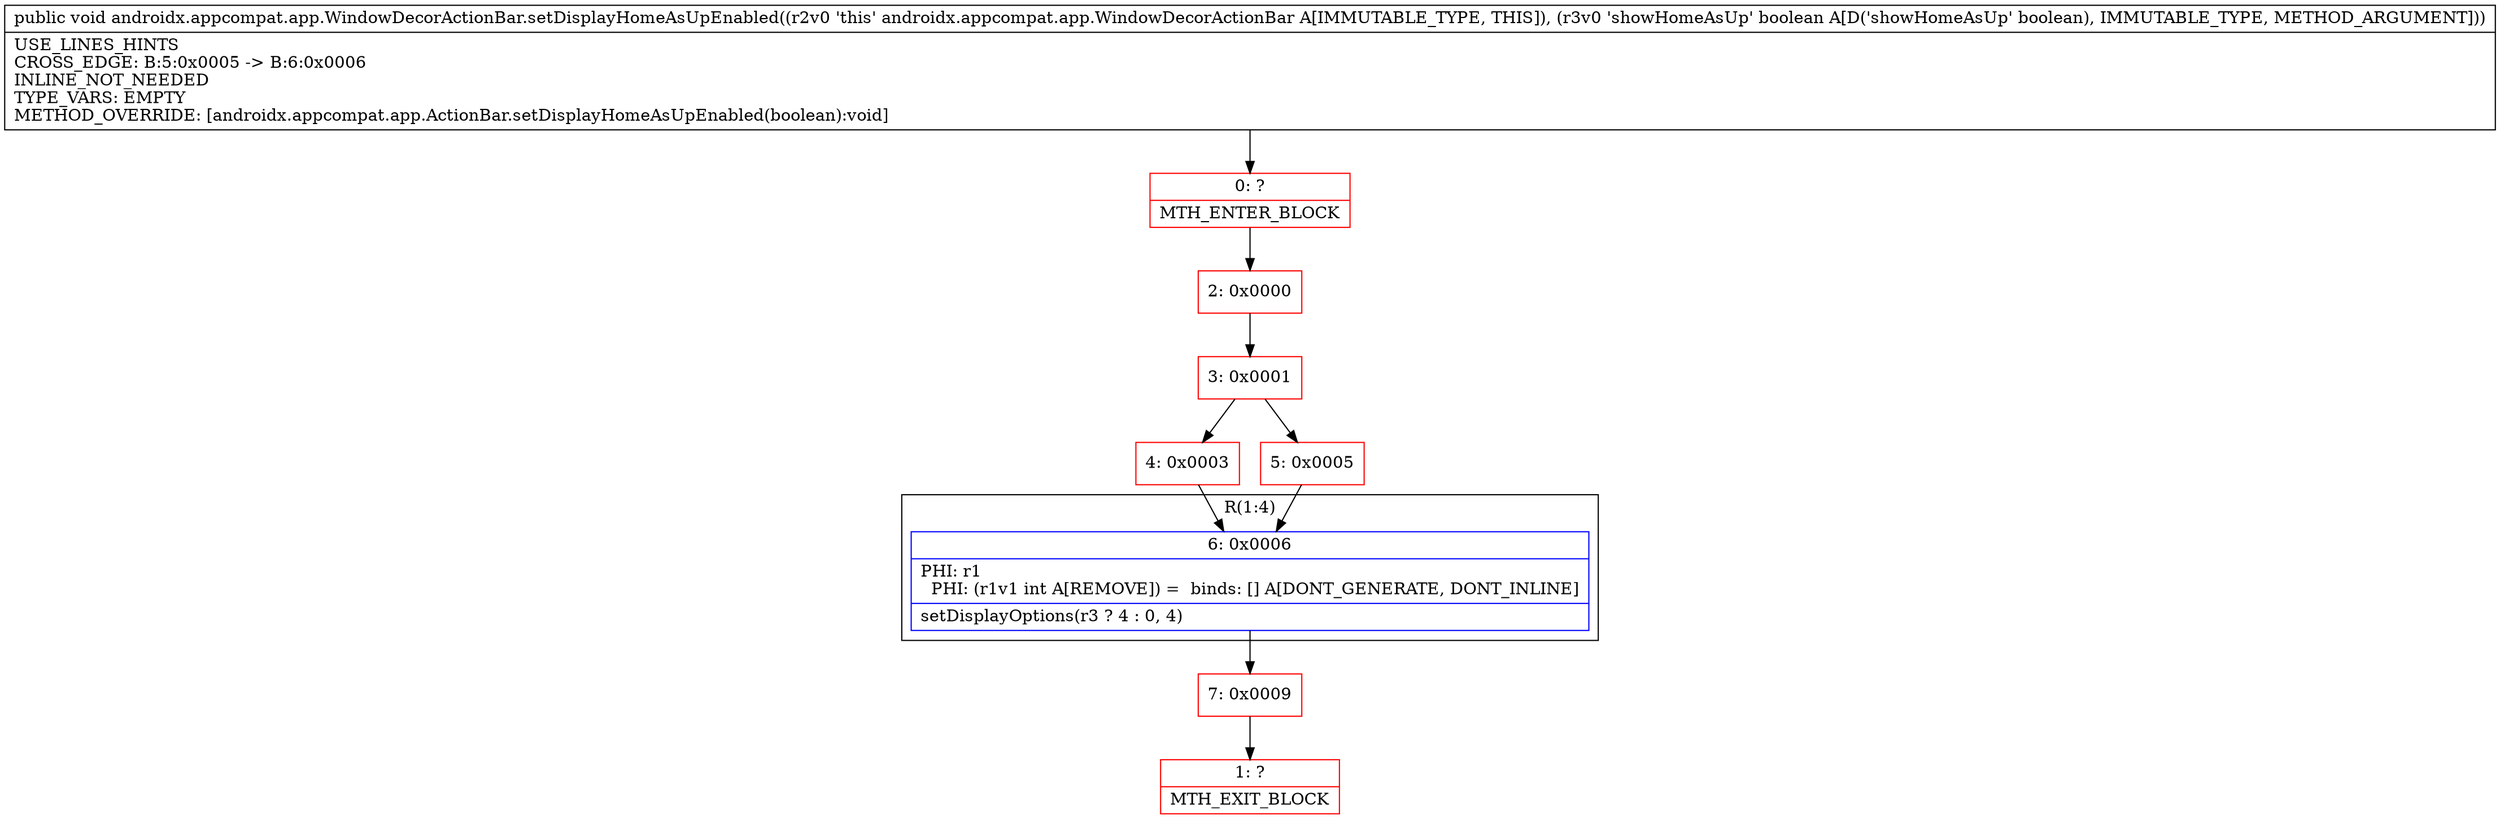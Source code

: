 digraph "CFG forandroidx.appcompat.app.WindowDecorActionBar.setDisplayHomeAsUpEnabled(Z)V" {
subgraph cluster_Region_2126984043 {
label = "R(1:4)";
node [shape=record,color=blue];
Node_6 [shape=record,label="{6\:\ 0x0006|PHI: r1 \l  PHI: (r1v1 int A[REMOVE]) =  binds: [] A[DONT_GENERATE, DONT_INLINE]\l|setDisplayOptions(r3 ? 4 : 0, 4)\l}"];
}
Node_0 [shape=record,color=red,label="{0\:\ ?|MTH_ENTER_BLOCK\l}"];
Node_2 [shape=record,color=red,label="{2\:\ 0x0000}"];
Node_3 [shape=record,color=red,label="{3\:\ 0x0001}"];
Node_4 [shape=record,color=red,label="{4\:\ 0x0003}"];
Node_7 [shape=record,color=red,label="{7\:\ 0x0009}"];
Node_1 [shape=record,color=red,label="{1\:\ ?|MTH_EXIT_BLOCK\l}"];
Node_5 [shape=record,color=red,label="{5\:\ 0x0005}"];
MethodNode[shape=record,label="{public void androidx.appcompat.app.WindowDecorActionBar.setDisplayHomeAsUpEnabled((r2v0 'this' androidx.appcompat.app.WindowDecorActionBar A[IMMUTABLE_TYPE, THIS]), (r3v0 'showHomeAsUp' boolean A[D('showHomeAsUp' boolean), IMMUTABLE_TYPE, METHOD_ARGUMENT]))  | USE_LINES_HINTS\lCROSS_EDGE: B:5:0x0005 \-\> B:6:0x0006\lINLINE_NOT_NEEDED\lTYPE_VARS: EMPTY\lMETHOD_OVERRIDE: [androidx.appcompat.app.ActionBar.setDisplayHomeAsUpEnabled(boolean):void]\l}"];
MethodNode -> Node_0;Node_6 -> Node_7;
Node_0 -> Node_2;
Node_2 -> Node_3;
Node_3 -> Node_4;
Node_3 -> Node_5;
Node_4 -> Node_6;
Node_7 -> Node_1;
Node_5 -> Node_6;
}

